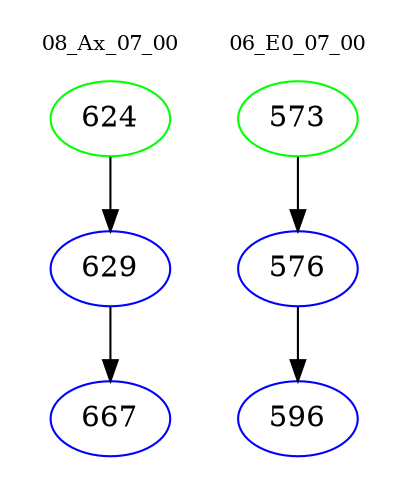 digraph{
subgraph cluster_0 {
color = white
label = "08_Ax_07_00";
fontsize=10;
T0_624 [label="624", color="green"]
T0_624 -> T0_629 [color="black"]
T0_629 [label="629", color="blue"]
T0_629 -> T0_667 [color="black"]
T0_667 [label="667", color="blue"]
}
subgraph cluster_1 {
color = white
label = "06_E0_07_00";
fontsize=10;
T1_573 [label="573", color="green"]
T1_573 -> T1_576 [color="black"]
T1_576 [label="576", color="blue"]
T1_576 -> T1_596 [color="black"]
T1_596 [label="596", color="blue"]
}
}
